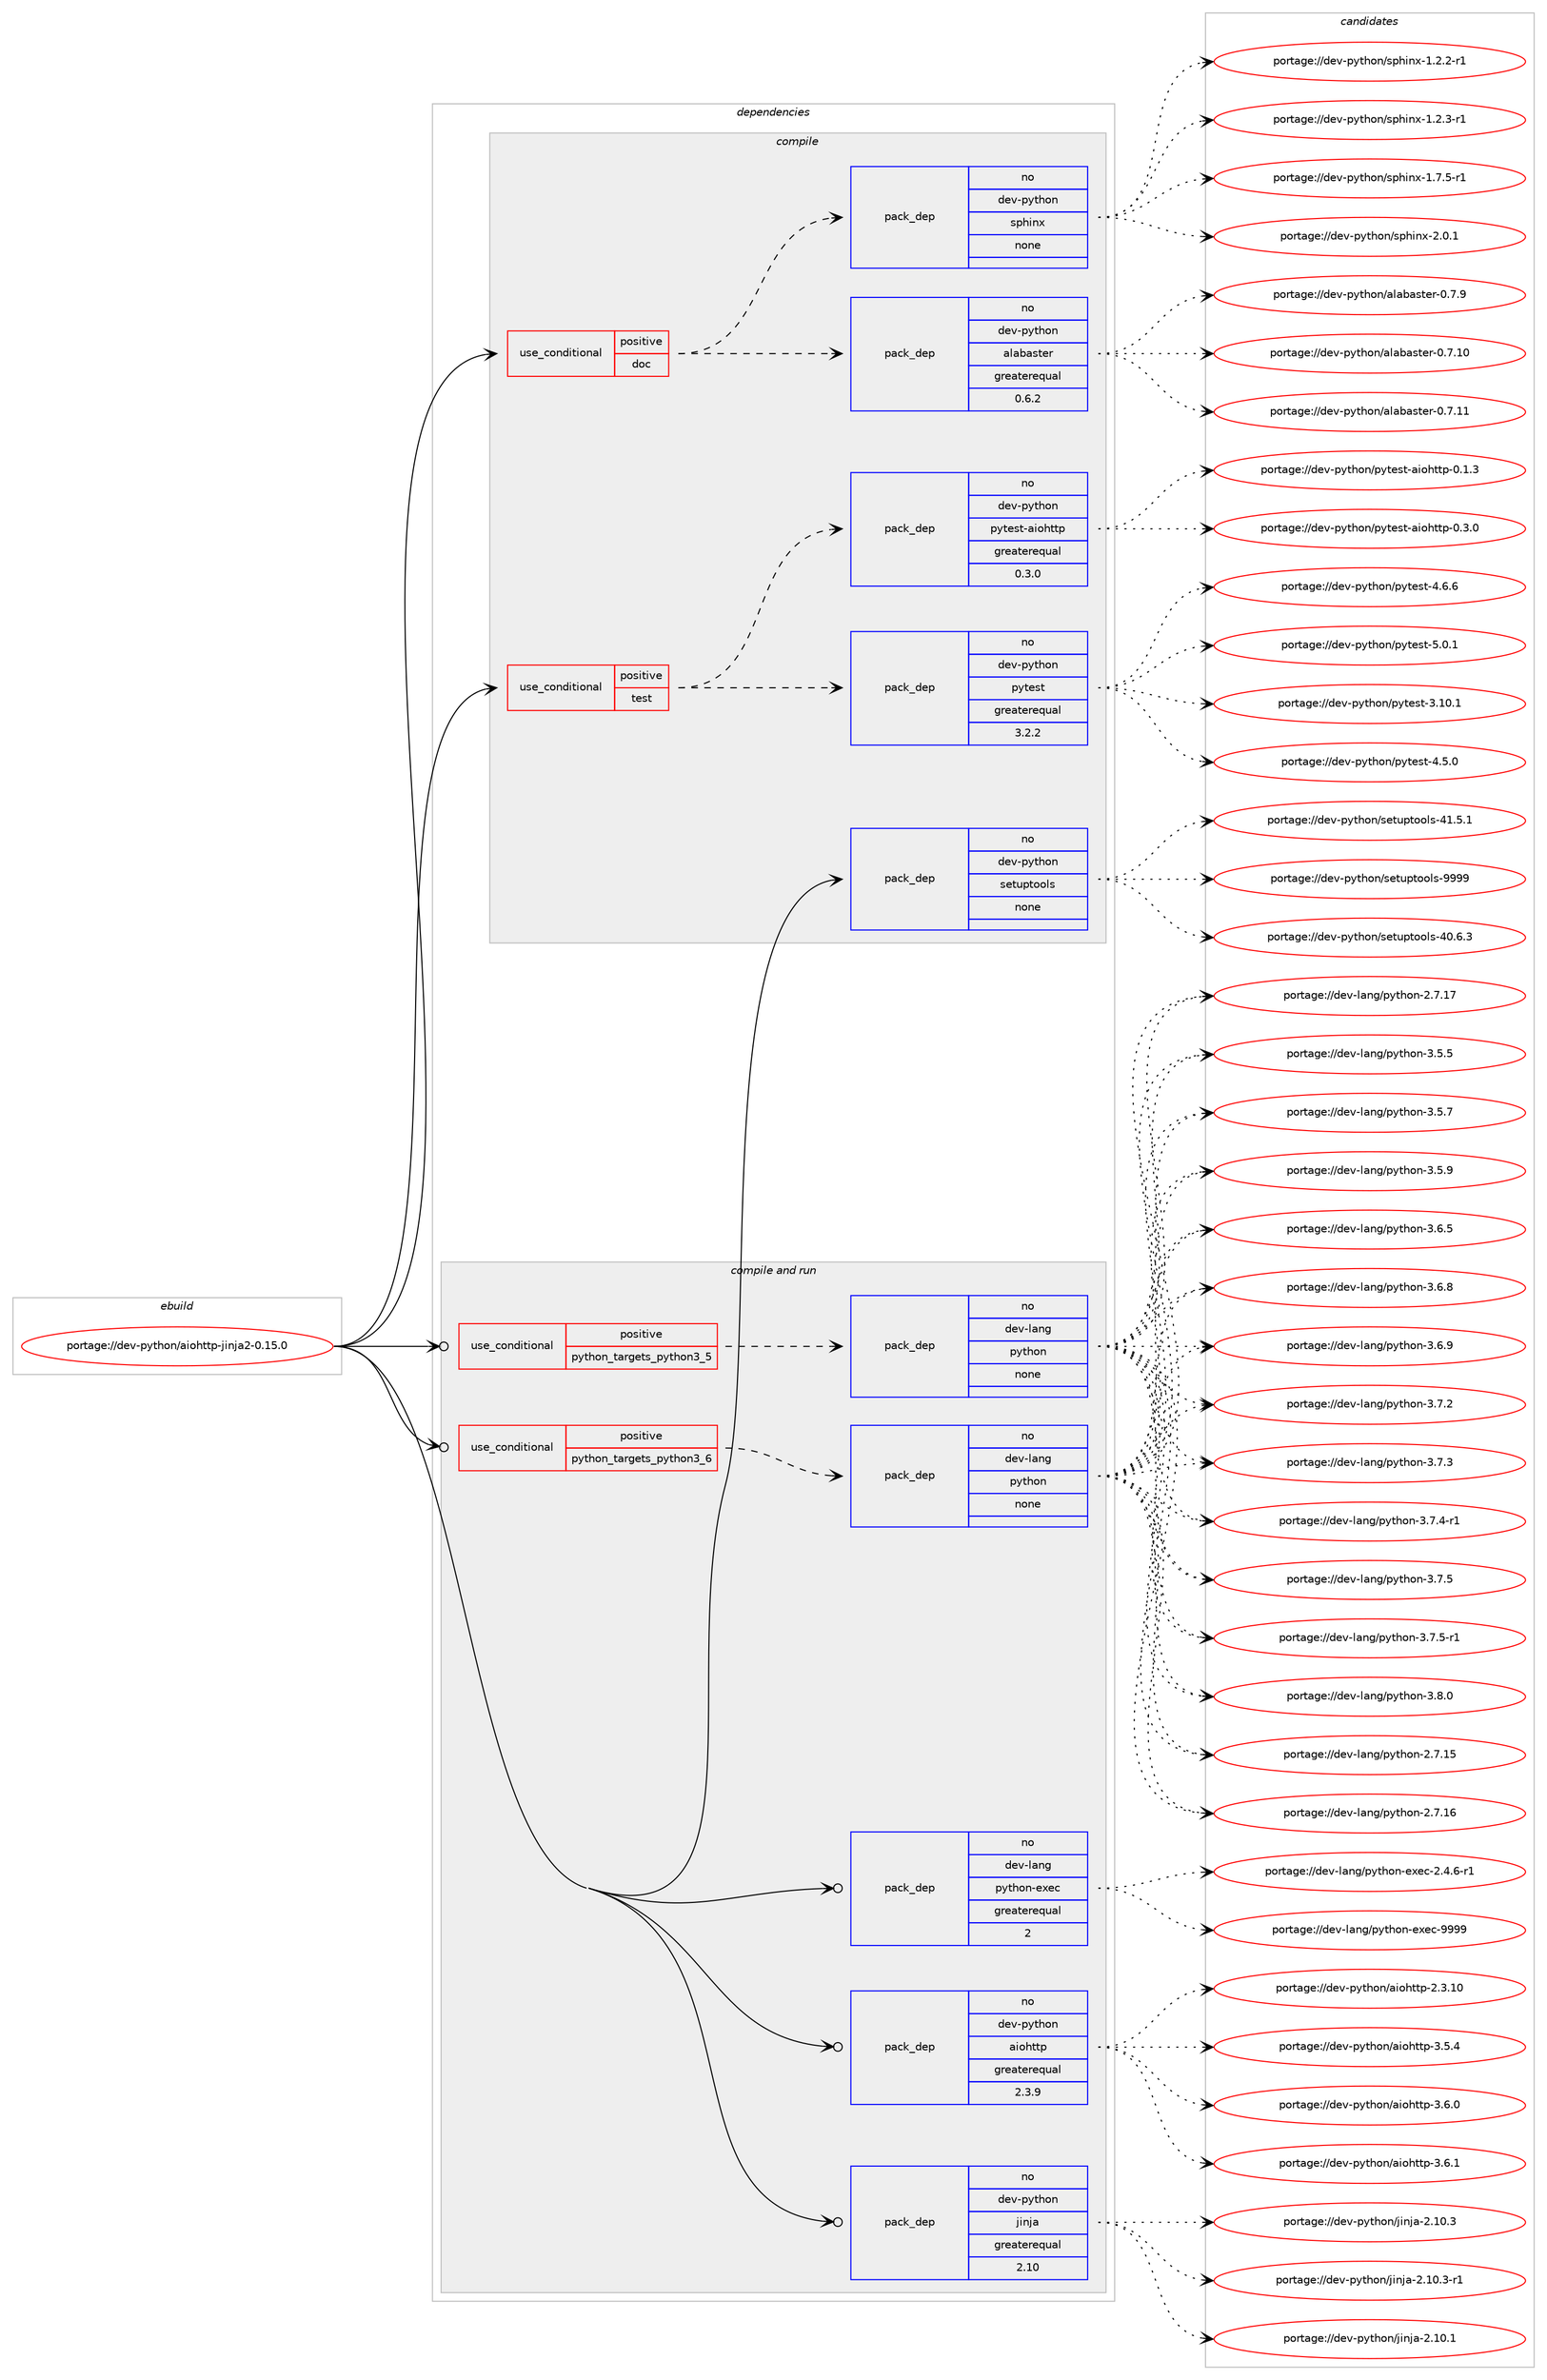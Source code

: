 digraph prolog {

# *************
# Graph options
# *************

newrank=true;
concentrate=true;
compound=true;
graph [rankdir=LR,fontname=Helvetica,fontsize=10,ranksep=1.5];#, ranksep=2.5, nodesep=0.2];
edge  [arrowhead=vee];
node  [fontname=Helvetica,fontsize=10];

# **********
# The ebuild
# **********

subgraph cluster_leftcol {
color=gray;
rank=same;
label=<<i>ebuild</i>>;
id [label="portage://dev-python/aiohttp-jinja2-0.15.0", color=red, width=4, href="../dev-python/aiohttp-jinja2-0.15.0.svg"];
}

# ****************
# The dependencies
# ****************

subgraph cluster_midcol {
color=gray;
label=<<i>dependencies</i>>;
subgraph cluster_compile {
fillcolor="#eeeeee";
style=filled;
label=<<i>compile</i>>;
subgraph cond25278 {
dependency128734 [label=<<TABLE BORDER="0" CELLBORDER="1" CELLSPACING="0" CELLPADDING="4"><TR><TD ROWSPAN="3" CELLPADDING="10">use_conditional</TD></TR><TR><TD>positive</TD></TR><TR><TD>doc</TD></TR></TABLE>>, shape=none, color=red];
subgraph pack100155 {
dependency128735 [label=<<TABLE BORDER="0" CELLBORDER="1" CELLSPACING="0" CELLPADDING="4" WIDTH="220"><TR><TD ROWSPAN="6" CELLPADDING="30">pack_dep</TD></TR><TR><TD WIDTH="110">no</TD></TR><TR><TD>dev-python</TD></TR><TR><TD>alabaster</TD></TR><TR><TD>greaterequal</TD></TR><TR><TD>0.6.2</TD></TR></TABLE>>, shape=none, color=blue];
}
dependency128734:e -> dependency128735:w [weight=20,style="dashed",arrowhead="vee"];
subgraph pack100156 {
dependency128736 [label=<<TABLE BORDER="0" CELLBORDER="1" CELLSPACING="0" CELLPADDING="4" WIDTH="220"><TR><TD ROWSPAN="6" CELLPADDING="30">pack_dep</TD></TR><TR><TD WIDTH="110">no</TD></TR><TR><TD>dev-python</TD></TR><TR><TD>sphinx</TD></TR><TR><TD>none</TD></TR><TR><TD></TD></TR></TABLE>>, shape=none, color=blue];
}
dependency128734:e -> dependency128736:w [weight=20,style="dashed",arrowhead="vee"];
}
id:e -> dependency128734:w [weight=20,style="solid",arrowhead="vee"];
subgraph cond25279 {
dependency128737 [label=<<TABLE BORDER="0" CELLBORDER="1" CELLSPACING="0" CELLPADDING="4"><TR><TD ROWSPAN="3" CELLPADDING="10">use_conditional</TD></TR><TR><TD>positive</TD></TR><TR><TD>test</TD></TR></TABLE>>, shape=none, color=red];
subgraph pack100157 {
dependency128738 [label=<<TABLE BORDER="0" CELLBORDER="1" CELLSPACING="0" CELLPADDING="4" WIDTH="220"><TR><TD ROWSPAN="6" CELLPADDING="30">pack_dep</TD></TR><TR><TD WIDTH="110">no</TD></TR><TR><TD>dev-python</TD></TR><TR><TD>pytest</TD></TR><TR><TD>greaterequal</TD></TR><TR><TD>3.2.2</TD></TR></TABLE>>, shape=none, color=blue];
}
dependency128737:e -> dependency128738:w [weight=20,style="dashed",arrowhead="vee"];
subgraph pack100158 {
dependency128739 [label=<<TABLE BORDER="0" CELLBORDER="1" CELLSPACING="0" CELLPADDING="4" WIDTH="220"><TR><TD ROWSPAN="6" CELLPADDING="30">pack_dep</TD></TR><TR><TD WIDTH="110">no</TD></TR><TR><TD>dev-python</TD></TR><TR><TD>pytest-aiohttp</TD></TR><TR><TD>greaterequal</TD></TR><TR><TD>0.3.0</TD></TR></TABLE>>, shape=none, color=blue];
}
dependency128737:e -> dependency128739:w [weight=20,style="dashed",arrowhead="vee"];
}
id:e -> dependency128737:w [weight=20,style="solid",arrowhead="vee"];
subgraph pack100159 {
dependency128740 [label=<<TABLE BORDER="0" CELLBORDER="1" CELLSPACING="0" CELLPADDING="4" WIDTH="220"><TR><TD ROWSPAN="6" CELLPADDING="30">pack_dep</TD></TR><TR><TD WIDTH="110">no</TD></TR><TR><TD>dev-python</TD></TR><TR><TD>setuptools</TD></TR><TR><TD>none</TD></TR><TR><TD></TD></TR></TABLE>>, shape=none, color=blue];
}
id:e -> dependency128740:w [weight=20,style="solid",arrowhead="vee"];
}
subgraph cluster_compileandrun {
fillcolor="#eeeeee";
style=filled;
label=<<i>compile and run</i>>;
subgraph cond25280 {
dependency128741 [label=<<TABLE BORDER="0" CELLBORDER="1" CELLSPACING="0" CELLPADDING="4"><TR><TD ROWSPAN="3" CELLPADDING="10">use_conditional</TD></TR><TR><TD>positive</TD></TR><TR><TD>python_targets_python3_5</TD></TR></TABLE>>, shape=none, color=red];
subgraph pack100160 {
dependency128742 [label=<<TABLE BORDER="0" CELLBORDER="1" CELLSPACING="0" CELLPADDING="4" WIDTH="220"><TR><TD ROWSPAN="6" CELLPADDING="30">pack_dep</TD></TR><TR><TD WIDTH="110">no</TD></TR><TR><TD>dev-lang</TD></TR><TR><TD>python</TD></TR><TR><TD>none</TD></TR><TR><TD></TD></TR></TABLE>>, shape=none, color=blue];
}
dependency128741:e -> dependency128742:w [weight=20,style="dashed",arrowhead="vee"];
}
id:e -> dependency128741:w [weight=20,style="solid",arrowhead="odotvee"];
subgraph cond25281 {
dependency128743 [label=<<TABLE BORDER="0" CELLBORDER="1" CELLSPACING="0" CELLPADDING="4"><TR><TD ROWSPAN="3" CELLPADDING="10">use_conditional</TD></TR><TR><TD>positive</TD></TR><TR><TD>python_targets_python3_6</TD></TR></TABLE>>, shape=none, color=red];
subgraph pack100161 {
dependency128744 [label=<<TABLE BORDER="0" CELLBORDER="1" CELLSPACING="0" CELLPADDING="4" WIDTH="220"><TR><TD ROWSPAN="6" CELLPADDING="30">pack_dep</TD></TR><TR><TD WIDTH="110">no</TD></TR><TR><TD>dev-lang</TD></TR><TR><TD>python</TD></TR><TR><TD>none</TD></TR><TR><TD></TD></TR></TABLE>>, shape=none, color=blue];
}
dependency128743:e -> dependency128744:w [weight=20,style="dashed",arrowhead="vee"];
}
id:e -> dependency128743:w [weight=20,style="solid",arrowhead="odotvee"];
subgraph pack100162 {
dependency128745 [label=<<TABLE BORDER="0" CELLBORDER="1" CELLSPACING="0" CELLPADDING="4" WIDTH="220"><TR><TD ROWSPAN="6" CELLPADDING="30">pack_dep</TD></TR><TR><TD WIDTH="110">no</TD></TR><TR><TD>dev-lang</TD></TR><TR><TD>python-exec</TD></TR><TR><TD>greaterequal</TD></TR><TR><TD>2</TD></TR></TABLE>>, shape=none, color=blue];
}
id:e -> dependency128745:w [weight=20,style="solid",arrowhead="odotvee"];
subgraph pack100163 {
dependency128746 [label=<<TABLE BORDER="0" CELLBORDER="1" CELLSPACING="0" CELLPADDING="4" WIDTH="220"><TR><TD ROWSPAN="6" CELLPADDING="30">pack_dep</TD></TR><TR><TD WIDTH="110">no</TD></TR><TR><TD>dev-python</TD></TR><TR><TD>aiohttp</TD></TR><TR><TD>greaterequal</TD></TR><TR><TD>2.3.9</TD></TR></TABLE>>, shape=none, color=blue];
}
id:e -> dependency128746:w [weight=20,style="solid",arrowhead="odotvee"];
subgraph pack100164 {
dependency128747 [label=<<TABLE BORDER="0" CELLBORDER="1" CELLSPACING="0" CELLPADDING="4" WIDTH="220"><TR><TD ROWSPAN="6" CELLPADDING="30">pack_dep</TD></TR><TR><TD WIDTH="110">no</TD></TR><TR><TD>dev-python</TD></TR><TR><TD>jinja</TD></TR><TR><TD>greaterequal</TD></TR><TR><TD>2.10</TD></TR></TABLE>>, shape=none, color=blue];
}
id:e -> dependency128747:w [weight=20,style="solid",arrowhead="odotvee"];
}
subgraph cluster_run {
fillcolor="#eeeeee";
style=filled;
label=<<i>run</i>>;
}
}

# **************
# The candidates
# **************

subgraph cluster_choices {
rank=same;
color=gray;
label=<<i>candidates</i>>;

subgraph choice100155 {
color=black;
nodesep=1;
choiceportage10010111845112121116104111110479710897989711511610111445484655464948 [label="portage://dev-python/alabaster-0.7.10", color=red, width=4,href="../dev-python/alabaster-0.7.10.svg"];
choiceportage10010111845112121116104111110479710897989711511610111445484655464949 [label="portage://dev-python/alabaster-0.7.11", color=red, width=4,href="../dev-python/alabaster-0.7.11.svg"];
choiceportage100101118451121211161041111104797108979897115116101114454846554657 [label="portage://dev-python/alabaster-0.7.9", color=red, width=4,href="../dev-python/alabaster-0.7.9.svg"];
dependency128735:e -> choiceportage10010111845112121116104111110479710897989711511610111445484655464948:w [style=dotted,weight="100"];
dependency128735:e -> choiceportage10010111845112121116104111110479710897989711511610111445484655464949:w [style=dotted,weight="100"];
dependency128735:e -> choiceportage100101118451121211161041111104797108979897115116101114454846554657:w [style=dotted,weight="100"];
}
subgraph choice100156 {
color=black;
nodesep=1;
choiceportage10010111845112121116104111110471151121041051101204549465046504511449 [label="portage://dev-python/sphinx-1.2.2-r1", color=red, width=4,href="../dev-python/sphinx-1.2.2-r1.svg"];
choiceportage10010111845112121116104111110471151121041051101204549465046514511449 [label="portage://dev-python/sphinx-1.2.3-r1", color=red, width=4,href="../dev-python/sphinx-1.2.3-r1.svg"];
choiceportage10010111845112121116104111110471151121041051101204549465546534511449 [label="portage://dev-python/sphinx-1.7.5-r1", color=red, width=4,href="../dev-python/sphinx-1.7.5-r1.svg"];
choiceportage1001011184511212111610411111047115112104105110120455046484649 [label="portage://dev-python/sphinx-2.0.1", color=red, width=4,href="../dev-python/sphinx-2.0.1.svg"];
dependency128736:e -> choiceportage10010111845112121116104111110471151121041051101204549465046504511449:w [style=dotted,weight="100"];
dependency128736:e -> choiceportage10010111845112121116104111110471151121041051101204549465046514511449:w [style=dotted,weight="100"];
dependency128736:e -> choiceportage10010111845112121116104111110471151121041051101204549465546534511449:w [style=dotted,weight="100"];
dependency128736:e -> choiceportage1001011184511212111610411111047115112104105110120455046484649:w [style=dotted,weight="100"];
}
subgraph choice100157 {
color=black;
nodesep=1;
choiceportage100101118451121211161041111104711212111610111511645514649484649 [label="portage://dev-python/pytest-3.10.1", color=red, width=4,href="../dev-python/pytest-3.10.1.svg"];
choiceportage1001011184511212111610411111047112121116101115116455246534648 [label="portage://dev-python/pytest-4.5.0", color=red, width=4,href="../dev-python/pytest-4.5.0.svg"];
choiceportage1001011184511212111610411111047112121116101115116455246544654 [label="portage://dev-python/pytest-4.6.6", color=red, width=4,href="../dev-python/pytest-4.6.6.svg"];
choiceportage1001011184511212111610411111047112121116101115116455346484649 [label="portage://dev-python/pytest-5.0.1", color=red, width=4,href="../dev-python/pytest-5.0.1.svg"];
dependency128738:e -> choiceportage100101118451121211161041111104711212111610111511645514649484649:w [style=dotted,weight="100"];
dependency128738:e -> choiceportage1001011184511212111610411111047112121116101115116455246534648:w [style=dotted,weight="100"];
dependency128738:e -> choiceportage1001011184511212111610411111047112121116101115116455246544654:w [style=dotted,weight="100"];
dependency128738:e -> choiceportage1001011184511212111610411111047112121116101115116455346484649:w [style=dotted,weight="100"];
}
subgraph choice100158 {
color=black;
nodesep=1;
choiceportage10010111845112121116104111110471121211161011151164597105111104116116112454846494651 [label="portage://dev-python/pytest-aiohttp-0.1.3", color=red, width=4,href="../dev-python/pytest-aiohttp-0.1.3.svg"];
choiceportage10010111845112121116104111110471121211161011151164597105111104116116112454846514648 [label="portage://dev-python/pytest-aiohttp-0.3.0", color=red, width=4,href="../dev-python/pytest-aiohttp-0.3.0.svg"];
dependency128739:e -> choiceportage10010111845112121116104111110471121211161011151164597105111104116116112454846494651:w [style=dotted,weight="100"];
dependency128739:e -> choiceportage10010111845112121116104111110471121211161011151164597105111104116116112454846514648:w [style=dotted,weight="100"];
}
subgraph choice100159 {
color=black;
nodesep=1;
choiceportage100101118451121211161041111104711510111611711211611111110811545524846544651 [label="portage://dev-python/setuptools-40.6.3", color=red, width=4,href="../dev-python/setuptools-40.6.3.svg"];
choiceportage100101118451121211161041111104711510111611711211611111110811545524946534649 [label="portage://dev-python/setuptools-41.5.1", color=red, width=4,href="../dev-python/setuptools-41.5.1.svg"];
choiceportage10010111845112121116104111110471151011161171121161111111081154557575757 [label="portage://dev-python/setuptools-9999", color=red, width=4,href="../dev-python/setuptools-9999.svg"];
dependency128740:e -> choiceportage100101118451121211161041111104711510111611711211611111110811545524846544651:w [style=dotted,weight="100"];
dependency128740:e -> choiceportage100101118451121211161041111104711510111611711211611111110811545524946534649:w [style=dotted,weight="100"];
dependency128740:e -> choiceportage10010111845112121116104111110471151011161171121161111111081154557575757:w [style=dotted,weight="100"];
}
subgraph choice100160 {
color=black;
nodesep=1;
choiceportage10010111845108971101034711212111610411111045504655464953 [label="portage://dev-lang/python-2.7.15", color=red, width=4,href="../dev-lang/python-2.7.15.svg"];
choiceportage10010111845108971101034711212111610411111045504655464954 [label="portage://dev-lang/python-2.7.16", color=red, width=4,href="../dev-lang/python-2.7.16.svg"];
choiceportage10010111845108971101034711212111610411111045504655464955 [label="portage://dev-lang/python-2.7.17", color=red, width=4,href="../dev-lang/python-2.7.17.svg"];
choiceportage100101118451089711010347112121116104111110455146534653 [label="portage://dev-lang/python-3.5.5", color=red, width=4,href="../dev-lang/python-3.5.5.svg"];
choiceportage100101118451089711010347112121116104111110455146534655 [label="portage://dev-lang/python-3.5.7", color=red, width=4,href="../dev-lang/python-3.5.7.svg"];
choiceportage100101118451089711010347112121116104111110455146534657 [label="portage://dev-lang/python-3.5.9", color=red, width=4,href="../dev-lang/python-3.5.9.svg"];
choiceportage100101118451089711010347112121116104111110455146544653 [label="portage://dev-lang/python-3.6.5", color=red, width=4,href="../dev-lang/python-3.6.5.svg"];
choiceportage100101118451089711010347112121116104111110455146544656 [label="portage://dev-lang/python-3.6.8", color=red, width=4,href="../dev-lang/python-3.6.8.svg"];
choiceportage100101118451089711010347112121116104111110455146544657 [label="portage://dev-lang/python-3.6.9", color=red, width=4,href="../dev-lang/python-3.6.9.svg"];
choiceportage100101118451089711010347112121116104111110455146554650 [label="portage://dev-lang/python-3.7.2", color=red, width=4,href="../dev-lang/python-3.7.2.svg"];
choiceportage100101118451089711010347112121116104111110455146554651 [label="portage://dev-lang/python-3.7.3", color=red, width=4,href="../dev-lang/python-3.7.3.svg"];
choiceportage1001011184510897110103471121211161041111104551465546524511449 [label="portage://dev-lang/python-3.7.4-r1", color=red, width=4,href="../dev-lang/python-3.7.4-r1.svg"];
choiceportage100101118451089711010347112121116104111110455146554653 [label="portage://dev-lang/python-3.7.5", color=red, width=4,href="../dev-lang/python-3.7.5.svg"];
choiceportage1001011184510897110103471121211161041111104551465546534511449 [label="portage://dev-lang/python-3.7.5-r1", color=red, width=4,href="../dev-lang/python-3.7.5-r1.svg"];
choiceportage100101118451089711010347112121116104111110455146564648 [label="portage://dev-lang/python-3.8.0", color=red, width=4,href="../dev-lang/python-3.8.0.svg"];
dependency128742:e -> choiceportage10010111845108971101034711212111610411111045504655464953:w [style=dotted,weight="100"];
dependency128742:e -> choiceportage10010111845108971101034711212111610411111045504655464954:w [style=dotted,weight="100"];
dependency128742:e -> choiceportage10010111845108971101034711212111610411111045504655464955:w [style=dotted,weight="100"];
dependency128742:e -> choiceportage100101118451089711010347112121116104111110455146534653:w [style=dotted,weight="100"];
dependency128742:e -> choiceportage100101118451089711010347112121116104111110455146534655:w [style=dotted,weight="100"];
dependency128742:e -> choiceportage100101118451089711010347112121116104111110455146534657:w [style=dotted,weight="100"];
dependency128742:e -> choiceportage100101118451089711010347112121116104111110455146544653:w [style=dotted,weight="100"];
dependency128742:e -> choiceportage100101118451089711010347112121116104111110455146544656:w [style=dotted,weight="100"];
dependency128742:e -> choiceportage100101118451089711010347112121116104111110455146544657:w [style=dotted,weight="100"];
dependency128742:e -> choiceportage100101118451089711010347112121116104111110455146554650:w [style=dotted,weight="100"];
dependency128742:e -> choiceportage100101118451089711010347112121116104111110455146554651:w [style=dotted,weight="100"];
dependency128742:e -> choiceportage1001011184510897110103471121211161041111104551465546524511449:w [style=dotted,weight="100"];
dependency128742:e -> choiceportage100101118451089711010347112121116104111110455146554653:w [style=dotted,weight="100"];
dependency128742:e -> choiceportage1001011184510897110103471121211161041111104551465546534511449:w [style=dotted,weight="100"];
dependency128742:e -> choiceportage100101118451089711010347112121116104111110455146564648:w [style=dotted,weight="100"];
}
subgraph choice100161 {
color=black;
nodesep=1;
choiceportage10010111845108971101034711212111610411111045504655464953 [label="portage://dev-lang/python-2.7.15", color=red, width=4,href="../dev-lang/python-2.7.15.svg"];
choiceportage10010111845108971101034711212111610411111045504655464954 [label="portage://dev-lang/python-2.7.16", color=red, width=4,href="../dev-lang/python-2.7.16.svg"];
choiceportage10010111845108971101034711212111610411111045504655464955 [label="portage://dev-lang/python-2.7.17", color=red, width=4,href="../dev-lang/python-2.7.17.svg"];
choiceportage100101118451089711010347112121116104111110455146534653 [label="portage://dev-lang/python-3.5.5", color=red, width=4,href="../dev-lang/python-3.5.5.svg"];
choiceportage100101118451089711010347112121116104111110455146534655 [label="portage://dev-lang/python-3.5.7", color=red, width=4,href="../dev-lang/python-3.5.7.svg"];
choiceportage100101118451089711010347112121116104111110455146534657 [label="portage://dev-lang/python-3.5.9", color=red, width=4,href="../dev-lang/python-3.5.9.svg"];
choiceportage100101118451089711010347112121116104111110455146544653 [label="portage://dev-lang/python-3.6.5", color=red, width=4,href="../dev-lang/python-3.6.5.svg"];
choiceportage100101118451089711010347112121116104111110455146544656 [label="portage://dev-lang/python-3.6.8", color=red, width=4,href="../dev-lang/python-3.6.8.svg"];
choiceportage100101118451089711010347112121116104111110455146544657 [label="portage://dev-lang/python-3.6.9", color=red, width=4,href="../dev-lang/python-3.6.9.svg"];
choiceportage100101118451089711010347112121116104111110455146554650 [label="portage://dev-lang/python-3.7.2", color=red, width=4,href="../dev-lang/python-3.7.2.svg"];
choiceportage100101118451089711010347112121116104111110455146554651 [label="portage://dev-lang/python-3.7.3", color=red, width=4,href="../dev-lang/python-3.7.3.svg"];
choiceportage1001011184510897110103471121211161041111104551465546524511449 [label="portage://dev-lang/python-3.7.4-r1", color=red, width=4,href="../dev-lang/python-3.7.4-r1.svg"];
choiceportage100101118451089711010347112121116104111110455146554653 [label="portage://dev-lang/python-3.7.5", color=red, width=4,href="../dev-lang/python-3.7.5.svg"];
choiceportage1001011184510897110103471121211161041111104551465546534511449 [label="portage://dev-lang/python-3.7.5-r1", color=red, width=4,href="../dev-lang/python-3.7.5-r1.svg"];
choiceportage100101118451089711010347112121116104111110455146564648 [label="portage://dev-lang/python-3.8.0", color=red, width=4,href="../dev-lang/python-3.8.0.svg"];
dependency128744:e -> choiceportage10010111845108971101034711212111610411111045504655464953:w [style=dotted,weight="100"];
dependency128744:e -> choiceportage10010111845108971101034711212111610411111045504655464954:w [style=dotted,weight="100"];
dependency128744:e -> choiceportage10010111845108971101034711212111610411111045504655464955:w [style=dotted,weight="100"];
dependency128744:e -> choiceportage100101118451089711010347112121116104111110455146534653:w [style=dotted,weight="100"];
dependency128744:e -> choiceportage100101118451089711010347112121116104111110455146534655:w [style=dotted,weight="100"];
dependency128744:e -> choiceportage100101118451089711010347112121116104111110455146534657:w [style=dotted,weight="100"];
dependency128744:e -> choiceportage100101118451089711010347112121116104111110455146544653:w [style=dotted,weight="100"];
dependency128744:e -> choiceportage100101118451089711010347112121116104111110455146544656:w [style=dotted,weight="100"];
dependency128744:e -> choiceportage100101118451089711010347112121116104111110455146544657:w [style=dotted,weight="100"];
dependency128744:e -> choiceportage100101118451089711010347112121116104111110455146554650:w [style=dotted,weight="100"];
dependency128744:e -> choiceportage100101118451089711010347112121116104111110455146554651:w [style=dotted,weight="100"];
dependency128744:e -> choiceportage1001011184510897110103471121211161041111104551465546524511449:w [style=dotted,weight="100"];
dependency128744:e -> choiceportage100101118451089711010347112121116104111110455146554653:w [style=dotted,weight="100"];
dependency128744:e -> choiceportage1001011184510897110103471121211161041111104551465546534511449:w [style=dotted,weight="100"];
dependency128744:e -> choiceportage100101118451089711010347112121116104111110455146564648:w [style=dotted,weight="100"];
}
subgraph choice100162 {
color=black;
nodesep=1;
choiceportage10010111845108971101034711212111610411111045101120101994550465246544511449 [label="portage://dev-lang/python-exec-2.4.6-r1", color=red, width=4,href="../dev-lang/python-exec-2.4.6-r1.svg"];
choiceportage10010111845108971101034711212111610411111045101120101994557575757 [label="portage://dev-lang/python-exec-9999", color=red, width=4,href="../dev-lang/python-exec-9999.svg"];
dependency128745:e -> choiceportage10010111845108971101034711212111610411111045101120101994550465246544511449:w [style=dotted,weight="100"];
dependency128745:e -> choiceportage10010111845108971101034711212111610411111045101120101994557575757:w [style=dotted,weight="100"];
}
subgraph choice100163 {
color=black;
nodesep=1;
choiceportage10010111845112121116104111110479710511110411611611245504651464948 [label="portage://dev-python/aiohttp-2.3.10", color=red, width=4,href="../dev-python/aiohttp-2.3.10.svg"];
choiceportage100101118451121211161041111104797105111104116116112455146534652 [label="portage://dev-python/aiohttp-3.5.4", color=red, width=4,href="../dev-python/aiohttp-3.5.4.svg"];
choiceportage100101118451121211161041111104797105111104116116112455146544648 [label="portage://dev-python/aiohttp-3.6.0", color=red, width=4,href="../dev-python/aiohttp-3.6.0.svg"];
choiceportage100101118451121211161041111104797105111104116116112455146544649 [label="portage://dev-python/aiohttp-3.6.1", color=red, width=4,href="../dev-python/aiohttp-3.6.1.svg"];
dependency128746:e -> choiceportage10010111845112121116104111110479710511110411611611245504651464948:w [style=dotted,weight="100"];
dependency128746:e -> choiceportage100101118451121211161041111104797105111104116116112455146534652:w [style=dotted,weight="100"];
dependency128746:e -> choiceportage100101118451121211161041111104797105111104116116112455146544648:w [style=dotted,weight="100"];
dependency128746:e -> choiceportage100101118451121211161041111104797105111104116116112455146544649:w [style=dotted,weight="100"];
}
subgraph choice100164 {
color=black;
nodesep=1;
choiceportage10010111845112121116104111110471061051101069745504649484649 [label="portage://dev-python/jinja-2.10.1", color=red, width=4,href="../dev-python/jinja-2.10.1.svg"];
choiceportage10010111845112121116104111110471061051101069745504649484651 [label="portage://dev-python/jinja-2.10.3", color=red, width=4,href="../dev-python/jinja-2.10.3.svg"];
choiceportage100101118451121211161041111104710610511010697455046494846514511449 [label="portage://dev-python/jinja-2.10.3-r1", color=red, width=4,href="../dev-python/jinja-2.10.3-r1.svg"];
dependency128747:e -> choiceportage10010111845112121116104111110471061051101069745504649484649:w [style=dotted,weight="100"];
dependency128747:e -> choiceportage10010111845112121116104111110471061051101069745504649484651:w [style=dotted,weight="100"];
dependency128747:e -> choiceportage100101118451121211161041111104710610511010697455046494846514511449:w [style=dotted,weight="100"];
}
}

}
